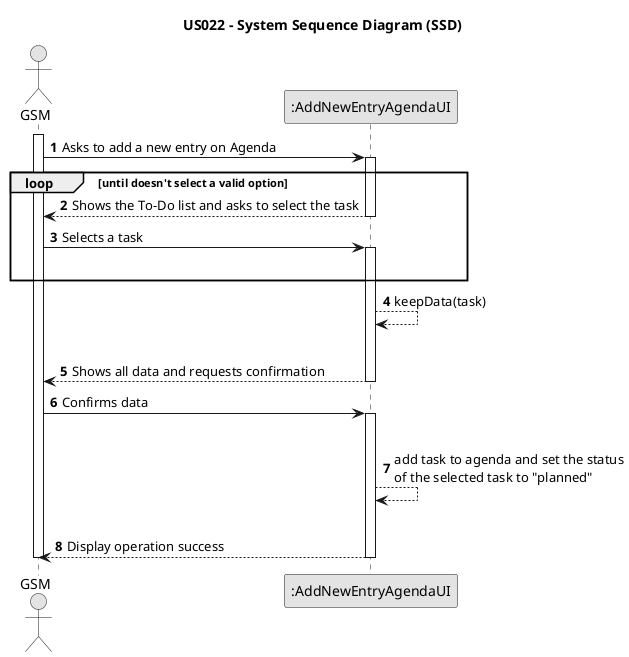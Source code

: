 @startuml
skinparam monochrome true
skinparam packageStyle rectangle
skinparam shadowing false

title US022 - System Sequence Diagram (SSD)

autonumber

actor "GSM" as GSM
participant ":AddNewEntryAgendaUI" as UI

activate GSM

    GSM -> UI : Asks to add a new entry on Agenda

    activate UI
        loop until doesn't select a valid option
        UI --> GSM : Shows the To-Do list and asks to select the task
    deactivate UI

    GSM -> UI : Selects a task
    activate UI
        |||
        end

        UI --> UI : keepData(task)
        |||

        UI --> GSM : Shows all data and requests confirmation
    deactivate UI

    GSM -> UI: Confirms data

    activate UI
        |||
        UI --> UI : add task to agenda and set the status\nof the selected task to "planned"
        |||
        UI --> GSM : Display operation success


    deactivate UI






deactivate GSM


@enduml
